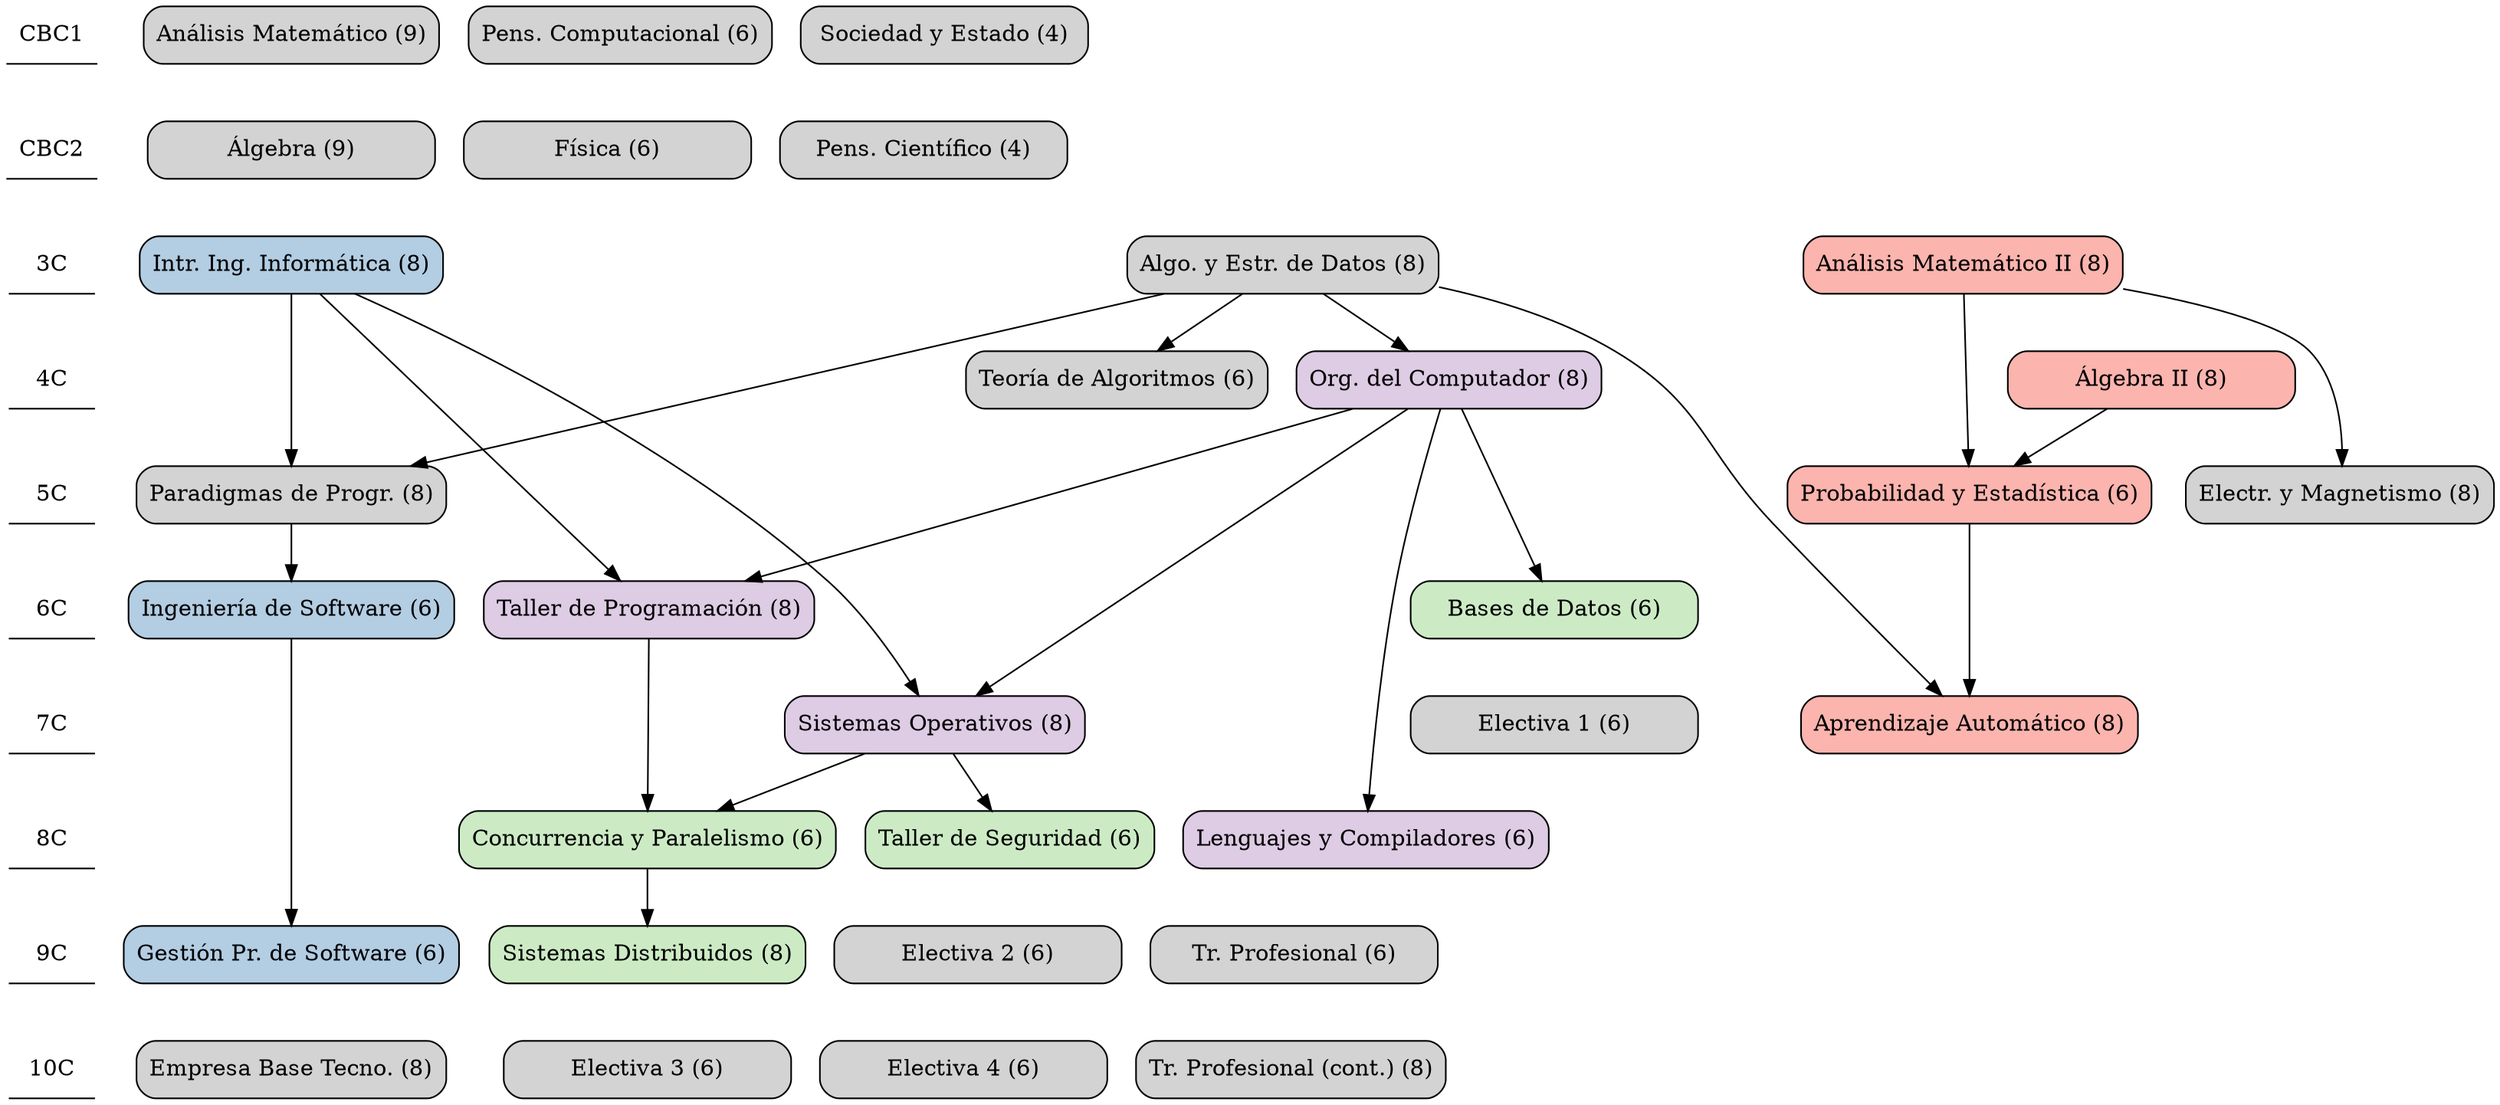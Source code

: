 digraph {
    # grilla vertical de cuatrimestres
    node[shape=underline]
    "CBC1" -> "CBC2" -> "3C" -> "4C" -> "5C" -> "6C" -> "7C" -> "8C" -> "9C" -> "10C" [style=invis]

    # lista de materias
    node [shape=box, style="rounded,filled", width=2.5, colorscheme=pastel14]
    am1[label="Análisis Matemático (9)", group=1]
    alg1[label="Álgebra (9)", group=1]
    pco[label="Pens. Computacional (6)"]
    sye[label="Sociedad y Estado (4)"]
    fis[label="Física (6)"]
    pci[label="Pens. Científico (4)"]

    am2[label="Análisis Matemático II (8)", fillcolor=1, group=1]
    alg2[label="Álgebra II (8)", fillcolor=1, group=1]
    aye[label="Algo. y Estr. de Datos (8)", group=al]
    ids[label="Intr. Ing. Informática (8)", fillcolor=2, group=2]
    is[label="Ingeniería de Software (6)", fillcolor=2, group=2]
    gs[label="Gestión Pr. de Software (6)", fillcolor=2, group=2]
    par[label="Paradigmas de Progr. (8)", group=2]
    tda[label="Teoría de Algoritmos (6)"]
    fi2[label="Electr. y Magnetismo (8)", group=f]
    org[label="Org. del Computador (8)", fillcolor=4]
    tal[label="Taller de Programación (8)", fillcolor=4]
    lyc[label="Lenguajes y Compiladores (6)", fillcolor=4]
    so[label="Sistemas Operativos (8)", fillcolor=4]
    pro[label="Probabilidad y Estadística (6)", fillcolor=1, group=1]
    ml[label="Aprendizaje Automático (8)", fillcolor=1, group=1]
    bd[label="Bases de Datos (6)", fillcolor=3]
    seg[label="Taller de Seguridad (6)", fillcolor=3]
    con[label="Concurrencia y Paralelismo (6)", fillcolor=3]
    dis[label="Sistemas Distribuidos (8)", fillcolor=3]

    e1[label="Electiva 1 (6)"]
    e2[label="Electiva 2 (6)"]
    e3[label="Electiva 3 (6)"]
    e4[label="Electiva 4 (6)"]
    tp1[label="Tr. Profesional (6)"]
    tp2[label="Tr. Profesional (cont.) (8)"]
    emp[label="Empresa Base Tecno. (8)"]

    # distribucion por cuatrimestre
    {rank = same; "CBC1"; am1;  sye; pco;}
    {rank = same; "CBC2"; alg1;  fis; pci;}
    {rank = same; "3C"; am2;  aye; ids;}
    {rank = same; "4C"; alg2; tda; org;}
    {rank = same; "5C"; fi2; pro; par;}
    {rank = same; "6C"; tal; is; bd}
    {rank = same; "7C"; so; ml; e1; }
    {rank = same; "8C"; lyc; con;seg;}
    {rank = same; "9C"; dis; gs; tp1; e2}
    {rank = same; "10C"; emp; tp2; e3; e4}

    # correlatividades
    aye ->  org -> so -> con -> dis
    org -> tal -> con
    ids ->  par -> is -> gs
    aye ->  par
    aye ->  tda
    aye ->  ml
    ids ->  tal
    am2 ->  pro
    am2 ->  fi2
    alg2 -> pro -> ml
    org ->  lyc
    org ->  bd
    ids -> so  ->  seg


    # estas son solo para mantener la disposicion
    am1 -> alg1 -> ids [style=invis]
    bd -> e1 [style=invis]
    gs -> emp [style=invis]
    dis -> e3[style=invis]
}
